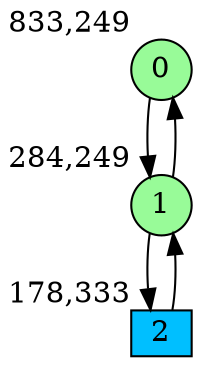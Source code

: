 digraph G {
graph [bgcolor=white]
node [shape=circle, style = filled, fillcolor=white,fixedsize=true, width=0.4, height=0.3 ]
0[xlabel="833,249", pos = "10.2344,1.3125!", fillcolor=palegreen ];
1[xlabel="284,249", pos = "1.65625,1.3125!", fillcolor=palegreen ];
2[xlabel="178,333", pos = "0,0!", fillcolor=deepskyblue, shape=box ];
0->1 ;
1->0 ;
1->2 ;
2->1 ;
}
